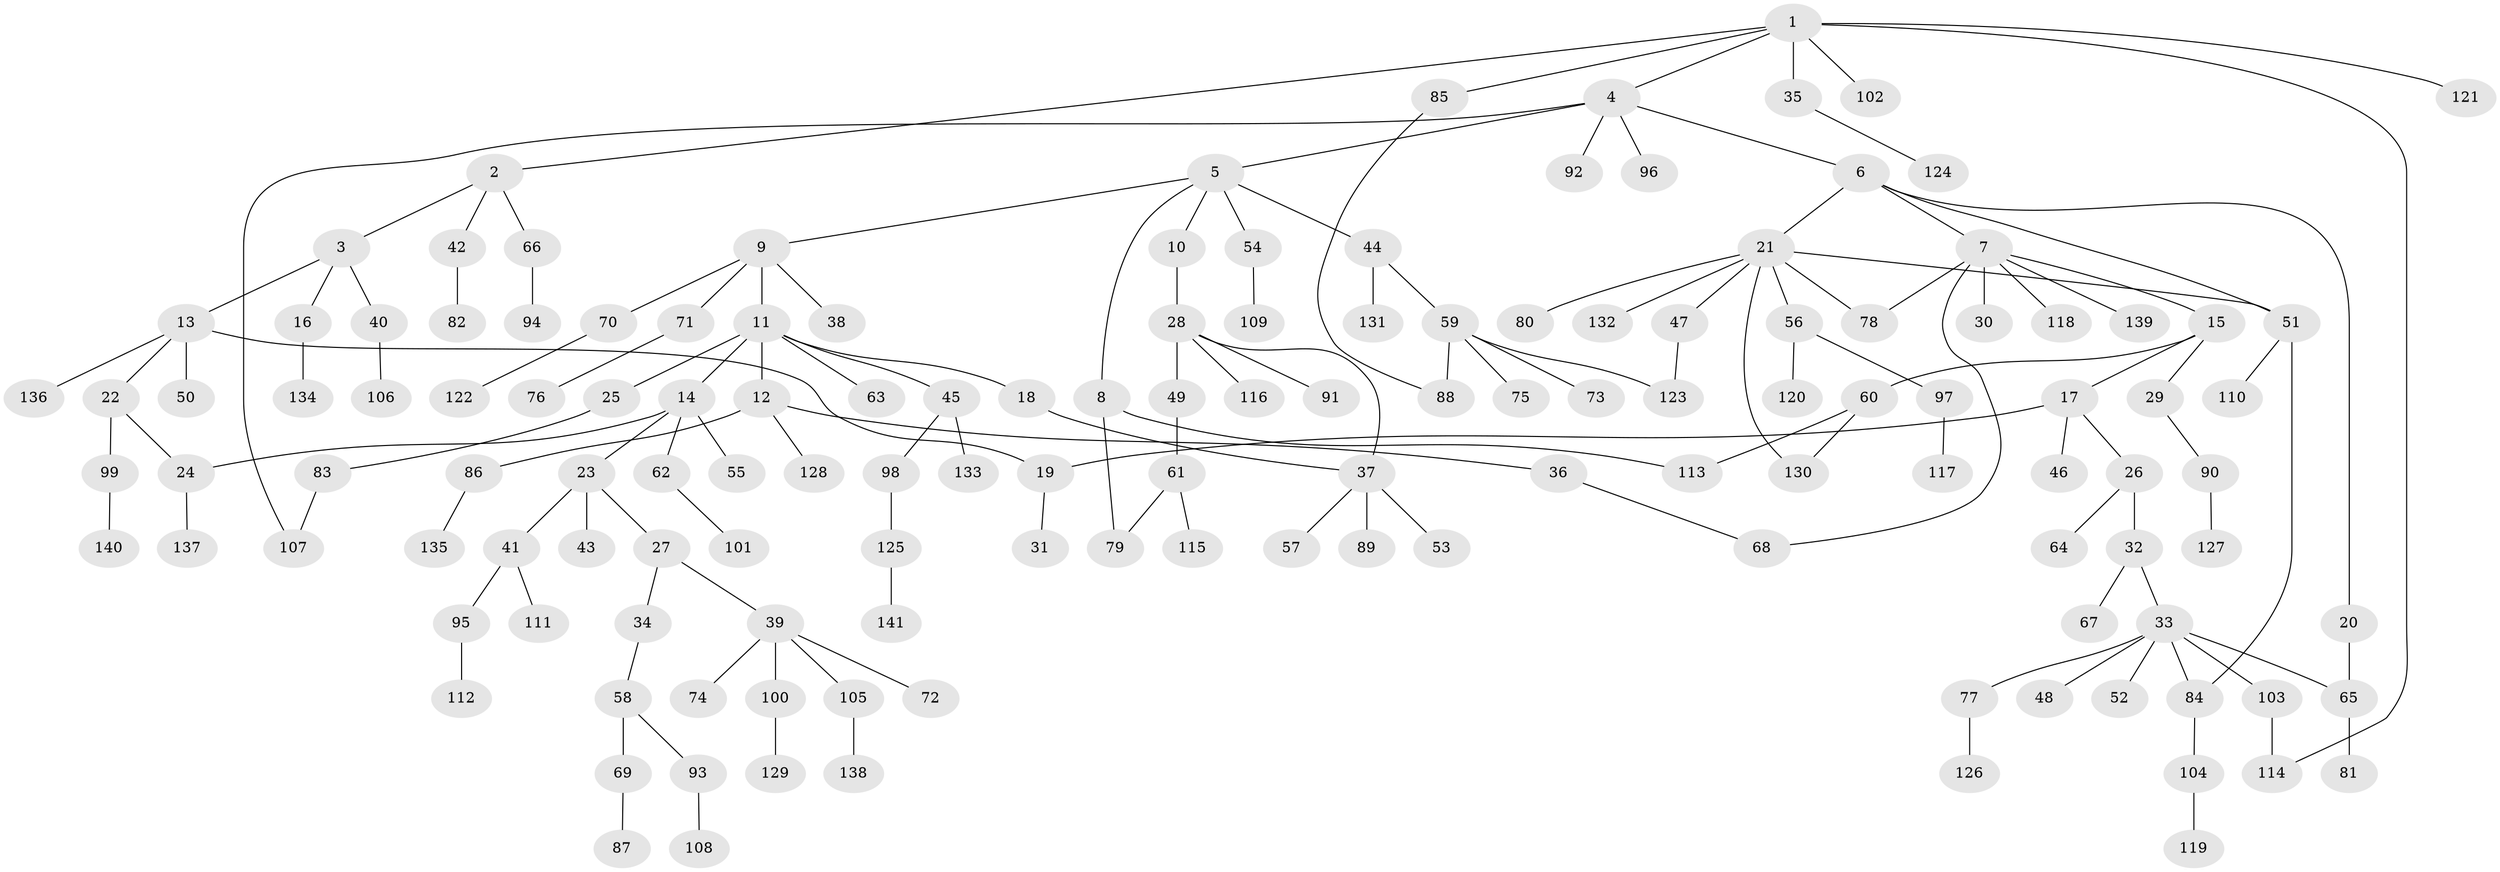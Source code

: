 // coarse degree distribution, {3: 0.15492957746478872, 4: 0.08450704225352113, 2: 0.28169014084507044, 6: 0.07042253521126761, 1: 0.36619718309859156, 5: 0.04225352112676056}
// Generated by graph-tools (version 1.1) at 2025/36/03/04/25 23:36:04]
// undirected, 141 vertices, 155 edges
graph export_dot {
  node [color=gray90,style=filled];
  1;
  2;
  3;
  4;
  5;
  6;
  7;
  8;
  9;
  10;
  11;
  12;
  13;
  14;
  15;
  16;
  17;
  18;
  19;
  20;
  21;
  22;
  23;
  24;
  25;
  26;
  27;
  28;
  29;
  30;
  31;
  32;
  33;
  34;
  35;
  36;
  37;
  38;
  39;
  40;
  41;
  42;
  43;
  44;
  45;
  46;
  47;
  48;
  49;
  50;
  51;
  52;
  53;
  54;
  55;
  56;
  57;
  58;
  59;
  60;
  61;
  62;
  63;
  64;
  65;
  66;
  67;
  68;
  69;
  70;
  71;
  72;
  73;
  74;
  75;
  76;
  77;
  78;
  79;
  80;
  81;
  82;
  83;
  84;
  85;
  86;
  87;
  88;
  89;
  90;
  91;
  92;
  93;
  94;
  95;
  96;
  97;
  98;
  99;
  100;
  101;
  102;
  103;
  104;
  105;
  106;
  107;
  108;
  109;
  110;
  111;
  112;
  113;
  114;
  115;
  116;
  117;
  118;
  119;
  120;
  121;
  122;
  123;
  124;
  125;
  126;
  127;
  128;
  129;
  130;
  131;
  132;
  133;
  134;
  135;
  136;
  137;
  138;
  139;
  140;
  141;
  1 -- 2;
  1 -- 4;
  1 -- 35;
  1 -- 85;
  1 -- 102;
  1 -- 114;
  1 -- 121;
  2 -- 3;
  2 -- 42;
  2 -- 66;
  3 -- 13;
  3 -- 16;
  3 -- 40;
  4 -- 5;
  4 -- 6;
  4 -- 92;
  4 -- 96;
  4 -- 107;
  5 -- 8;
  5 -- 9;
  5 -- 10;
  5 -- 44;
  5 -- 54;
  6 -- 7;
  6 -- 20;
  6 -- 21;
  6 -- 51;
  7 -- 15;
  7 -- 30;
  7 -- 78;
  7 -- 118;
  7 -- 139;
  7 -- 68;
  8 -- 113;
  8 -- 79;
  9 -- 11;
  9 -- 38;
  9 -- 70;
  9 -- 71;
  10 -- 28;
  11 -- 12;
  11 -- 14;
  11 -- 18;
  11 -- 25;
  11 -- 45;
  11 -- 63;
  12 -- 36;
  12 -- 86;
  12 -- 128;
  13 -- 19;
  13 -- 22;
  13 -- 50;
  13 -- 136;
  14 -- 23;
  14 -- 24;
  14 -- 55;
  14 -- 62;
  15 -- 17;
  15 -- 29;
  15 -- 60;
  16 -- 134;
  17 -- 26;
  17 -- 46;
  17 -- 19;
  18 -- 37;
  19 -- 31;
  20 -- 65;
  21 -- 47;
  21 -- 56;
  21 -- 80;
  21 -- 132;
  21 -- 78;
  21 -- 51;
  21 -- 130;
  22 -- 99;
  22 -- 24;
  23 -- 27;
  23 -- 41;
  23 -- 43;
  24 -- 137;
  25 -- 83;
  26 -- 32;
  26 -- 64;
  27 -- 34;
  27 -- 39;
  28 -- 49;
  28 -- 91;
  28 -- 116;
  28 -- 37;
  29 -- 90;
  32 -- 33;
  32 -- 67;
  33 -- 48;
  33 -- 52;
  33 -- 77;
  33 -- 84;
  33 -- 103;
  33 -- 65;
  34 -- 58;
  35 -- 124;
  36 -- 68;
  37 -- 53;
  37 -- 57;
  37 -- 89;
  39 -- 72;
  39 -- 74;
  39 -- 100;
  39 -- 105;
  40 -- 106;
  41 -- 95;
  41 -- 111;
  42 -- 82;
  44 -- 59;
  44 -- 131;
  45 -- 98;
  45 -- 133;
  47 -- 123;
  49 -- 61;
  51 -- 110;
  51 -- 84;
  54 -- 109;
  56 -- 97;
  56 -- 120;
  58 -- 69;
  58 -- 93;
  59 -- 73;
  59 -- 75;
  59 -- 88;
  59 -- 123;
  60 -- 130;
  60 -- 113;
  61 -- 79;
  61 -- 115;
  62 -- 101;
  65 -- 81;
  66 -- 94;
  69 -- 87;
  70 -- 122;
  71 -- 76;
  77 -- 126;
  83 -- 107;
  84 -- 104;
  85 -- 88;
  86 -- 135;
  90 -- 127;
  93 -- 108;
  95 -- 112;
  97 -- 117;
  98 -- 125;
  99 -- 140;
  100 -- 129;
  103 -- 114;
  104 -- 119;
  105 -- 138;
  125 -- 141;
}
